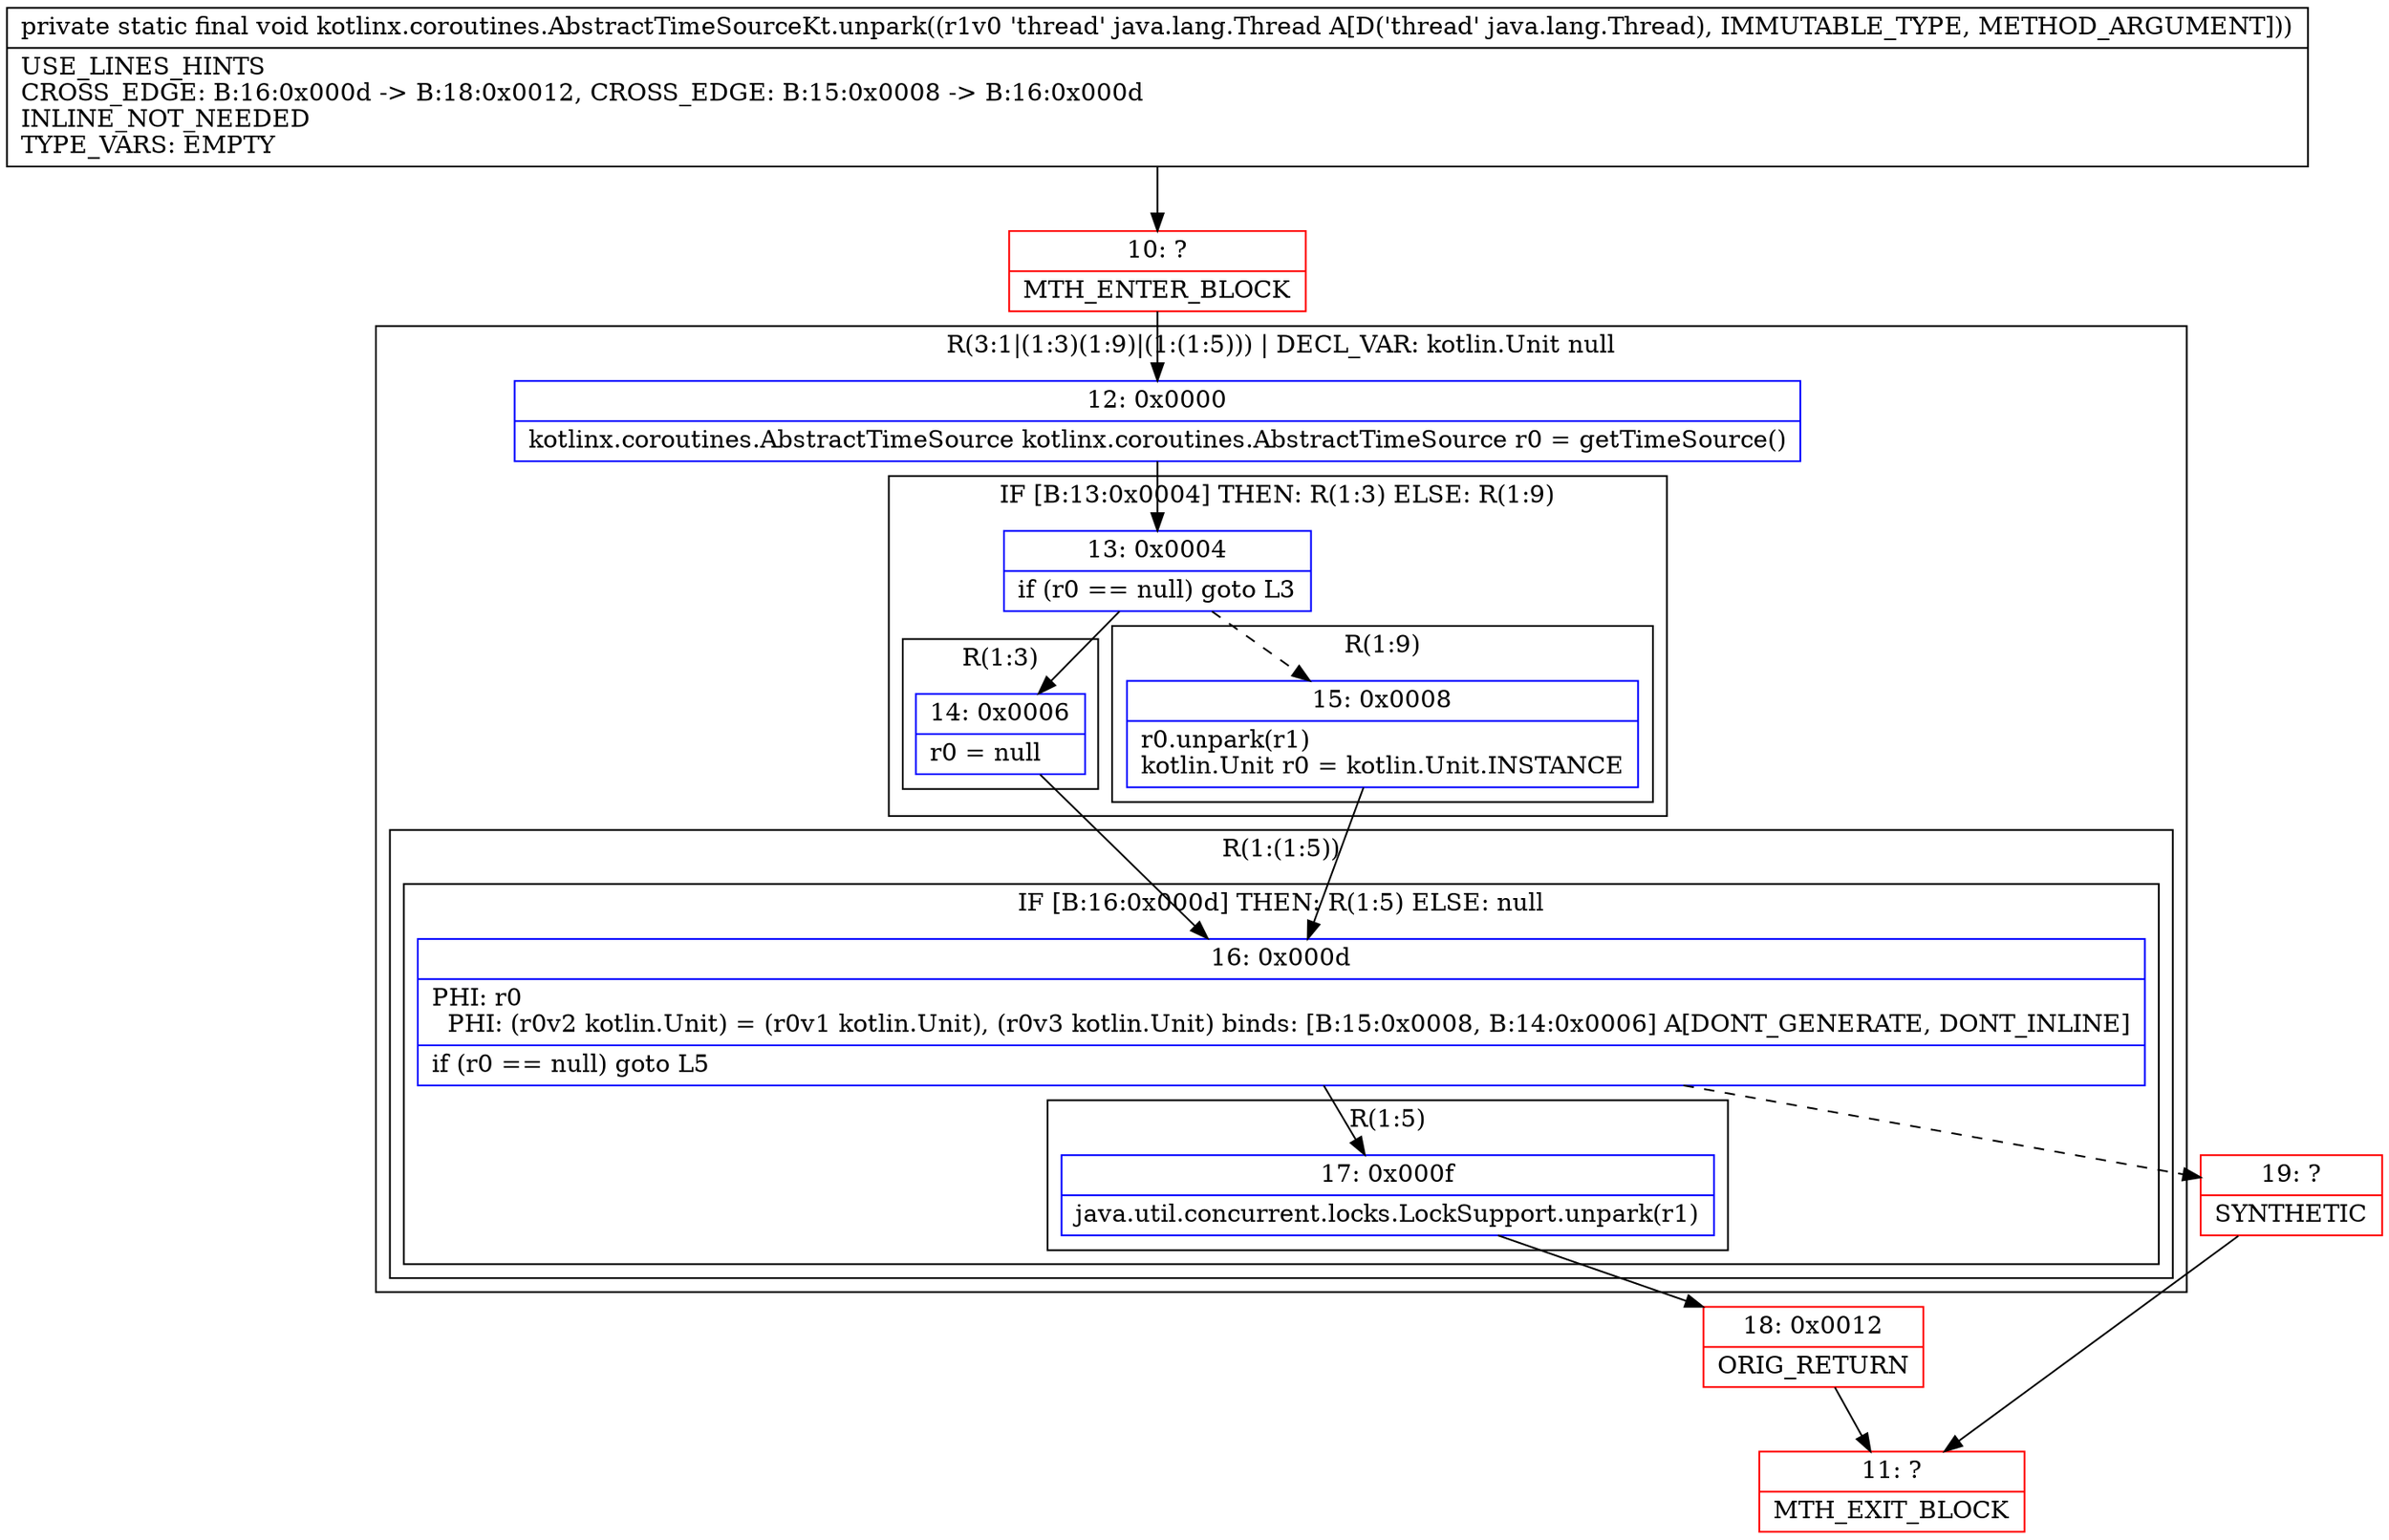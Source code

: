 digraph "CFG forkotlinx.coroutines.AbstractTimeSourceKt.unpark(Ljava\/lang\/Thread;)V" {
subgraph cluster_Region_878071846 {
label = "R(3:1|(1:3)(1:9)|(1:(1:5))) | DECL_VAR: kotlin.Unit null\l";
node [shape=record,color=blue];
Node_12 [shape=record,label="{12\:\ 0x0000|kotlinx.coroutines.AbstractTimeSource kotlinx.coroutines.AbstractTimeSource r0 = getTimeSource()\l}"];
subgraph cluster_IfRegion_1680288524 {
label = "IF [B:13:0x0004] THEN: R(1:3) ELSE: R(1:9)";
node [shape=record,color=blue];
Node_13 [shape=record,label="{13\:\ 0x0004|if (r0 == null) goto L3\l}"];
subgraph cluster_Region_910265919 {
label = "R(1:3)";
node [shape=record,color=blue];
Node_14 [shape=record,label="{14\:\ 0x0006|r0 = null\l}"];
}
subgraph cluster_Region_412358670 {
label = "R(1:9)";
node [shape=record,color=blue];
Node_15 [shape=record,label="{15\:\ 0x0008|r0.unpark(r1)\lkotlin.Unit r0 = kotlin.Unit.INSTANCE\l}"];
}
}
subgraph cluster_Region_2001508460 {
label = "R(1:(1:5))";
node [shape=record,color=blue];
subgraph cluster_IfRegion_1317158744 {
label = "IF [B:16:0x000d] THEN: R(1:5) ELSE: null";
node [shape=record,color=blue];
Node_16 [shape=record,label="{16\:\ 0x000d|PHI: r0 \l  PHI: (r0v2 kotlin.Unit) = (r0v1 kotlin.Unit), (r0v3 kotlin.Unit) binds: [B:15:0x0008, B:14:0x0006] A[DONT_GENERATE, DONT_INLINE]\l|if (r0 == null) goto L5\l}"];
subgraph cluster_Region_1230651229 {
label = "R(1:5)";
node [shape=record,color=blue];
Node_17 [shape=record,label="{17\:\ 0x000f|java.util.concurrent.locks.LockSupport.unpark(r1)\l}"];
}
}
}
}
Node_10 [shape=record,color=red,label="{10\:\ ?|MTH_ENTER_BLOCK\l}"];
Node_18 [shape=record,color=red,label="{18\:\ 0x0012|ORIG_RETURN\l}"];
Node_11 [shape=record,color=red,label="{11\:\ ?|MTH_EXIT_BLOCK\l}"];
Node_19 [shape=record,color=red,label="{19\:\ ?|SYNTHETIC\l}"];
MethodNode[shape=record,label="{private static final void kotlinx.coroutines.AbstractTimeSourceKt.unpark((r1v0 'thread' java.lang.Thread A[D('thread' java.lang.Thread), IMMUTABLE_TYPE, METHOD_ARGUMENT]))  | USE_LINES_HINTS\lCROSS_EDGE: B:16:0x000d \-\> B:18:0x0012, CROSS_EDGE: B:15:0x0008 \-\> B:16:0x000d\lINLINE_NOT_NEEDED\lTYPE_VARS: EMPTY\l}"];
MethodNode -> Node_10;Node_12 -> Node_13;
Node_13 -> Node_14;
Node_13 -> Node_15[style=dashed];
Node_14 -> Node_16;
Node_15 -> Node_16;
Node_16 -> Node_17;
Node_16 -> Node_19[style=dashed];
Node_17 -> Node_18;
Node_10 -> Node_12;
Node_18 -> Node_11;
Node_19 -> Node_11;
}

